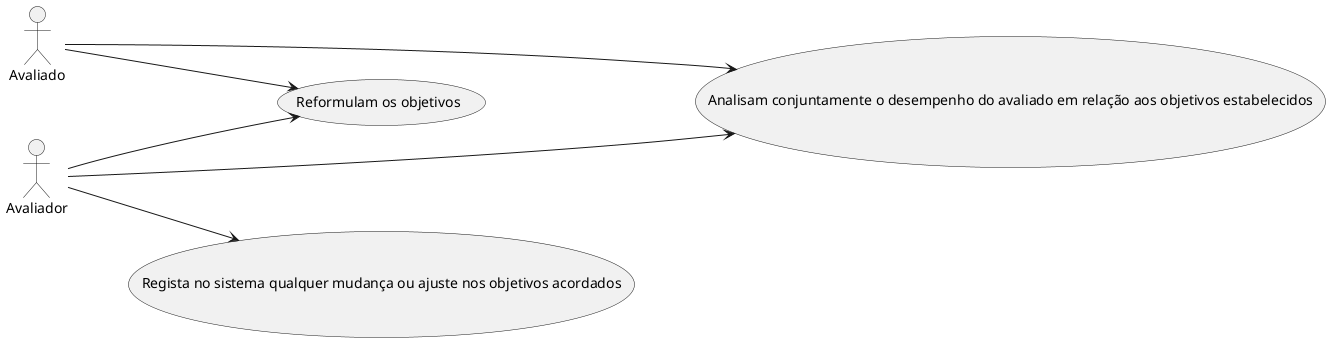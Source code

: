 @startuml
'https://plantuml.com/use-case-diagram
left to right direction
"Avaliador" --> (Regista no sistema qualquer mudança ou ajuste nos objetivos acordados)
"Avaliador" ---> (Analisam conjuntamente o desempenho do avaliado em relação aos objetivos estabelecidos)
"Avaliador" --> (Reformulam os objetivos)

"Avaliado" -> (Analisam conjuntamente o desempenho do avaliado em relação aos objetivos estabelecidos)
"Avaliado" --> (Reformulam os objetivos)

@enduml